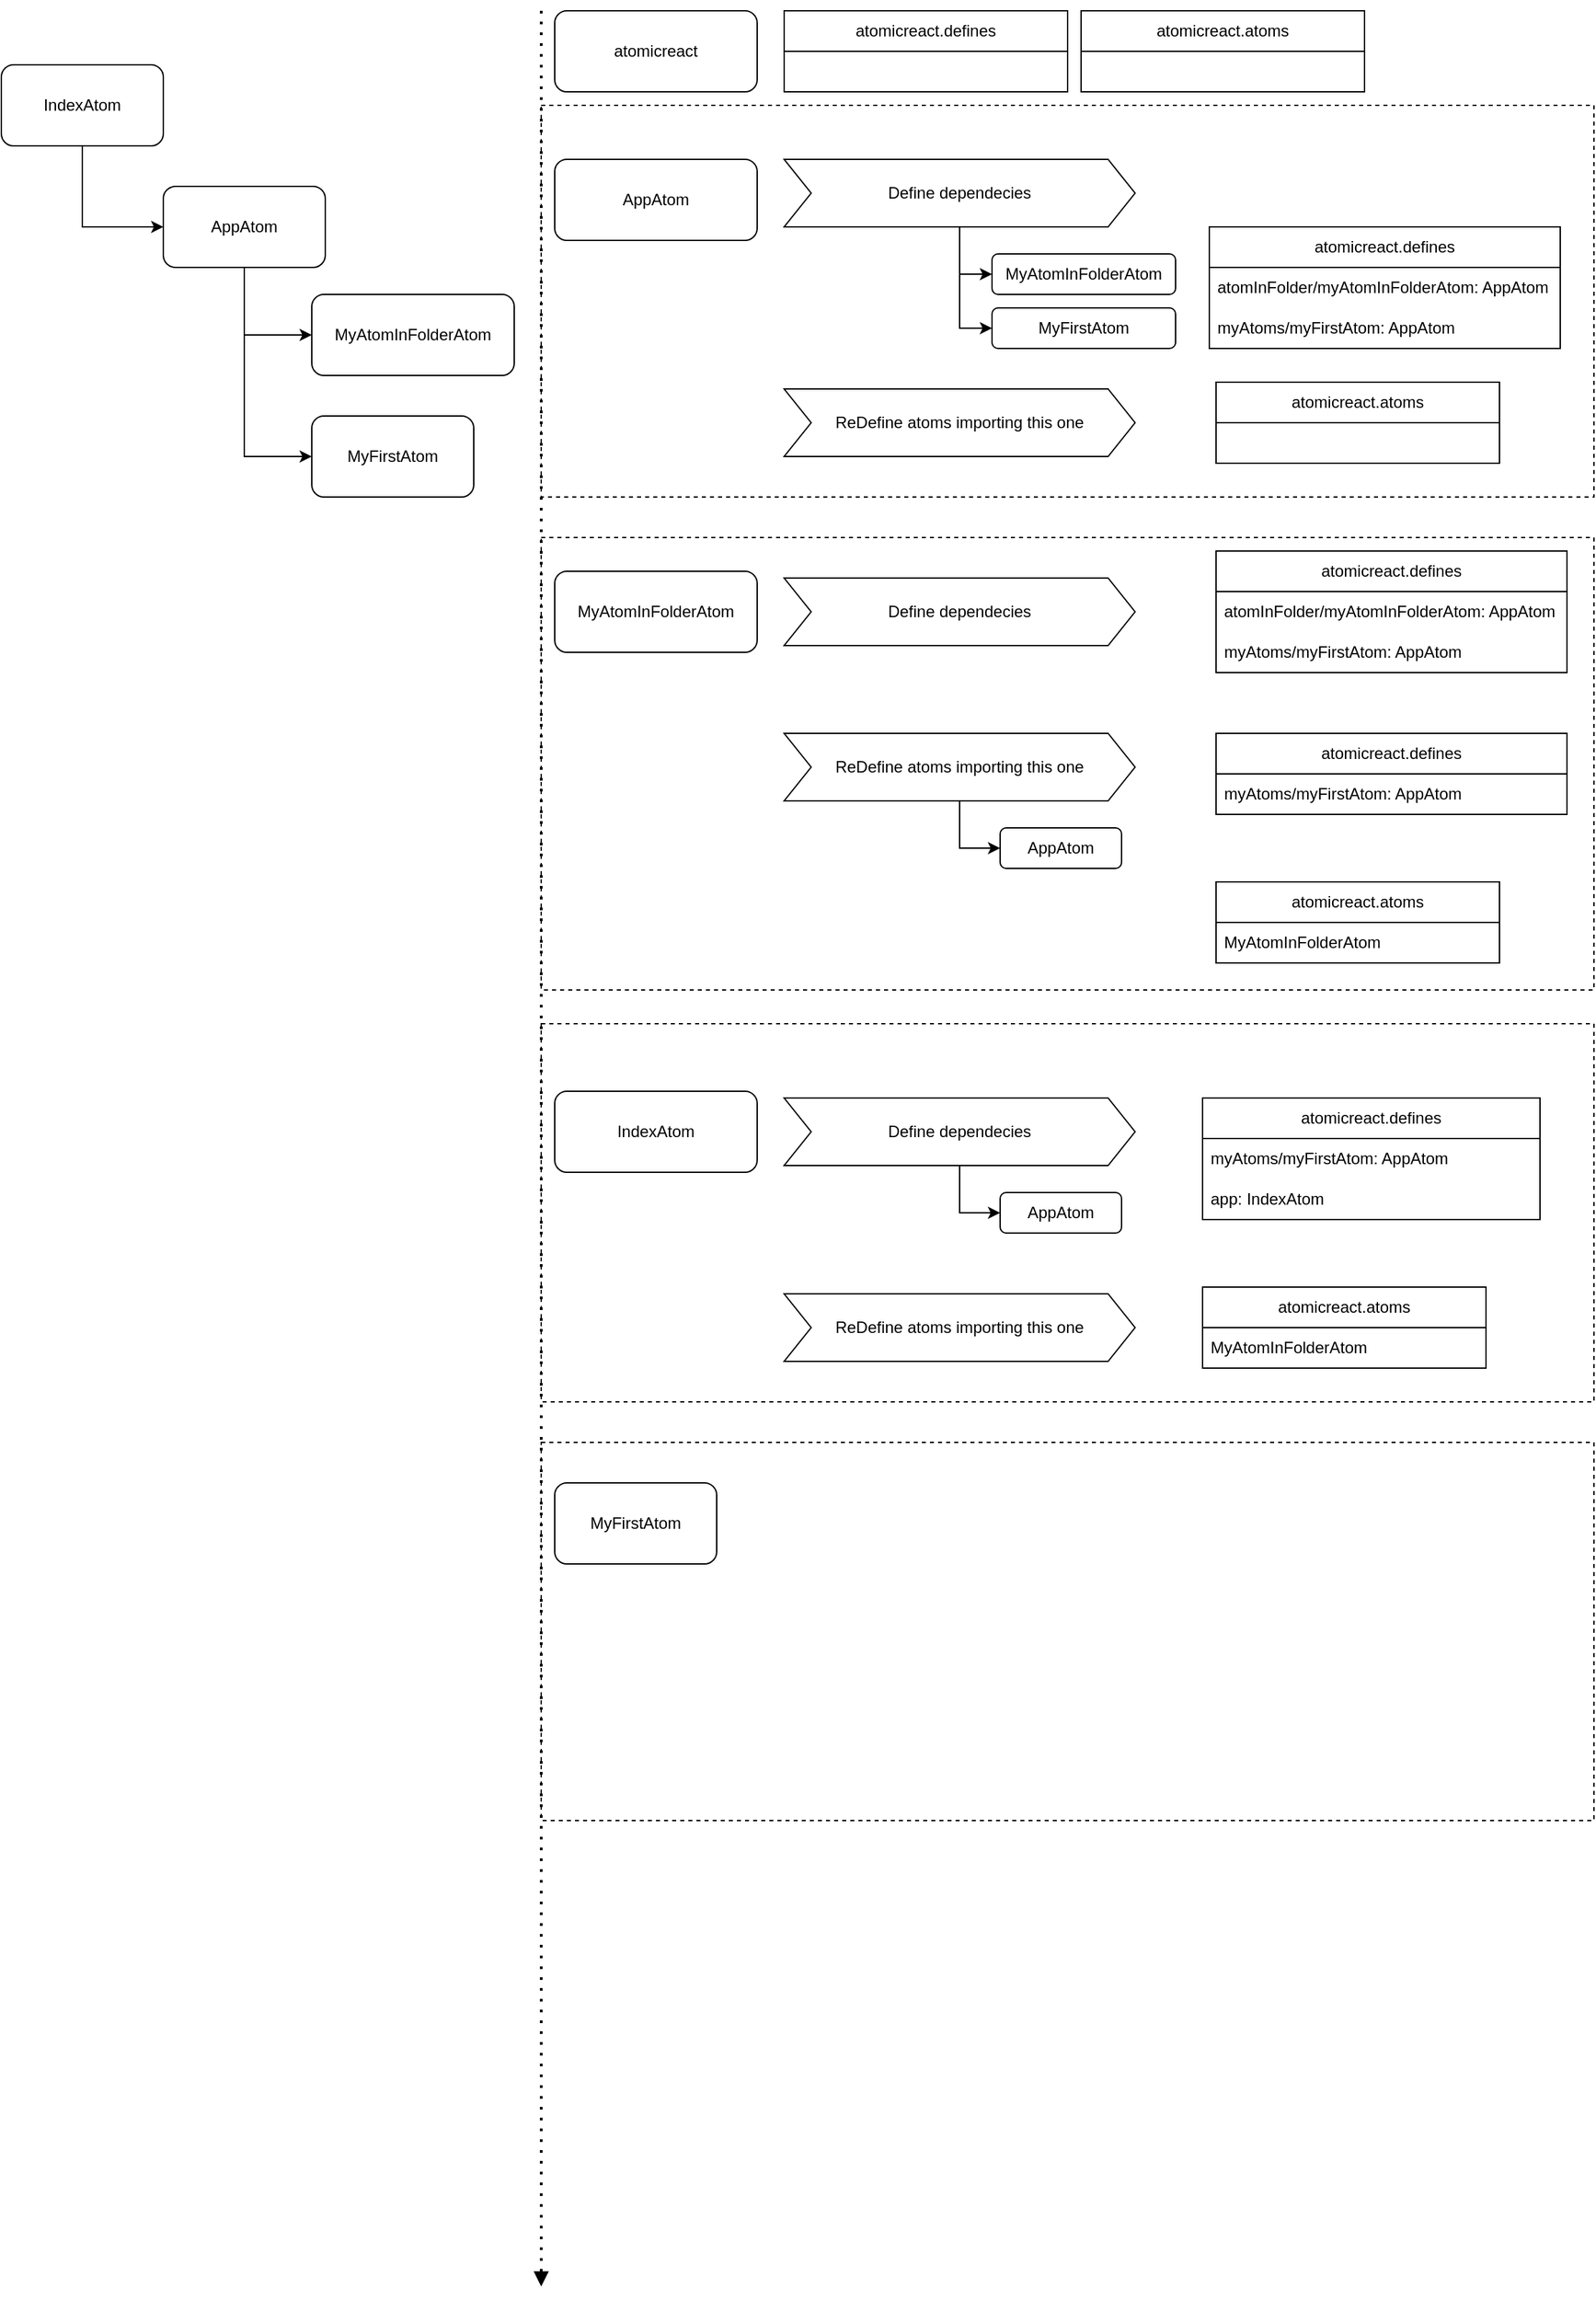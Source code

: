 <mxfile version="22.1.16" type="github">
  <diagram name="Página-1" id="zLWKFBo0BfelDE4MzV_v">
    <mxGraphModel dx="1890" dy="794" grid="1" gridSize="10" guides="1" tooltips="1" connect="1" arrows="1" fold="1" page="1" pageScale="1" pageWidth="1654" pageHeight="1169" math="0" shadow="0">
      <root>
        <mxCell id="0" />
        <mxCell id="1" parent="0" />
        <mxCell id="tRrPQd9gGLpKsUqzO6ij-82" value="" style="rounded=0;whiteSpace=wrap;html=1;fillColor=none;dashed=1;" vertex="1" parent="1">
          <mxGeometry x="510" y="1130" width="780" height="280" as="geometry" />
        </mxCell>
        <mxCell id="tRrPQd9gGLpKsUqzO6ij-64" value="" style="rounded=0;whiteSpace=wrap;html=1;fillColor=none;dashed=1;" vertex="1" parent="1">
          <mxGeometry x="510" y="820" width="780" height="280" as="geometry" />
        </mxCell>
        <mxCell id="tRrPQd9gGLpKsUqzO6ij-52" value="" style="rounded=0;whiteSpace=wrap;html=1;fillColor=none;dashed=1;" vertex="1" parent="1">
          <mxGeometry x="510" y="460" width="780" height="335" as="geometry" />
        </mxCell>
        <mxCell id="tRrPQd9gGLpKsUqzO6ij-51" value="" style="rounded=0;whiteSpace=wrap;html=1;fillColor=none;dashed=1;" vertex="1" parent="1">
          <mxGeometry x="510" y="140" width="780" height="290" as="geometry" />
        </mxCell>
        <mxCell id="tRrPQd9gGLpKsUqzO6ij-5" style="edgeStyle=orthogonalEdgeStyle;rounded=0;orthogonalLoop=1;jettySize=auto;html=1;entryX=0;entryY=0.5;entryDx=0;entryDy=0;" edge="1" parent="1" source="tRrPQd9gGLpKsUqzO6ij-1" target="tRrPQd9gGLpKsUqzO6ij-2">
          <mxGeometry relative="1" as="geometry" />
        </mxCell>
        <mxCell id="tRrPQd9gGLpKsUqzO6ij-6" style="edgeStyle=orthogonalEdgeStyle;rounded=0;orthogonalLoop=1;jettySize=auto;html=1;entryX=0;entryY=0.5;entryDx=0;entryDy=0;" edge="1" parent="1" source="tRrPQd9gGLpKsUqzO6ij-1" target="tRrPQd9gGLpKsUqzO6ij-4">
          <mxGeometry relative="1" as="geometry" />
        </mxCell>
        <mxCell id="tRrPQd9gGLpKsUqzO6ij-1" value="&lt;div&gt;AppAtom&lt;/div&gt;" style="rounded=1;whiteSpace=wrap;html=1;" vertex="1" parent="1">
          <mxGeometry x="230" y="200" width="120" height="60" as="geometry" />
        </mxCell>
        <mxCell id="tRrPQd9gGLpKsUqzO6ij-2" value="MyAtomInFolderAtom" style="rounded=1;whiteSpace=wrap;html=1;" vertex="1" parent="1">
          <mxGeometry x="340" y="280" width="150" height="60" as="geometry" />
        </mxCell>
        <mxCell id="tRrPQd9gGLpKsUqzO6ij-7" style="edgeStyle=orthogonalEdgeStyle;rounded=0;orthogonalLoop=1;jettySize=auto;html=1;entryX=0;entryY=0.5;entryDx=0;entryDy=0;" edge="1" parent="1" source="tRrPQd9gGLpKsUqzO6ij-3" target="tRrPQd9gGLpKsUqzO6ij-1">
          <mxGeometry relative="1" as="geometry" />
        </mxCell>
        <mxCell id="tRrPQd9gGLpKsUqzO6ij-3" value="IndexAtom" style="rounded=1;whiteSpace=wrap;html=1;" vertex="1" parent="1">
          <mxGeometry x="110" y="110" width="120" height="60" as="geometry" />
        </mxCell>
        <mxCell id="tRrPQd9gGLpKsUqzO6ij-4" value="MyFirstAtom" style="rounded=1;whiteSpace=wrap;html=1;" vertex="1" parent="1">
          <mxGeometry x="340" y="370" width="120" height="60" as="geometry" />
        </mxCell>
        <mxCell id="tRrPQd9gGLpKsUqzO6ij-8" value="" style="endArrow=block;dashed=1;html=1;dashPattern=1 3;strokeWidth=2;rounded=0;startArrow=none;startFill=0;endFill=1;" edge="1" parent="1">
          <mxGeometry width="50" height="50" relative="1" as="geometry">
            <mxPoint x="510" y="70" as="sourcePoint" />
            <mxPoint x="510" y="1755" as="targetPoint" />
          </mxGeometry>
        </mxCell>
        <mxCell id="tRrPQd9gGLpKsUqzO6ij-9" value="&lt;div&gt;AppAtom&lt;/div&gt;" style="rounded=1;whiteSpace=wrap;html=1;" vertex="1" parent="1">
          <mxGeometry x="520" y="180" width="150" height="60" as="geometry" />
        </mxCell>
        <mxCell id="tRrPQd9gGLpKsUqzO6ij-10" value="MyAtomInFolderAtom" style="rounded=1;whiteSpace=wrap;html=1;" vertex="1" parent="1">
          <mxGeometry x="520" y="485" width="150" height="60" as="geometry" />
        </mxCell>
        <mxCell id="tRrPQd9gGLpKsUqzO6ij-11" value="IndexAtom" style="rounded=1;whiteSpace=wrap;html=1;" vertex="1" parent="1">
          <mxGeometry x="520" y="870" width="150" height="60" as="geometry" />
        </mxCell>
        <mxCell id="tRrPQd9gGLpKsUqzO6ij-12" value="atomicreact.defines" style="swimlane;fontStyle=0;childLayout=stackLayout;horizontal=1;startSize=30;horizontalStack=0;resizeParent=1;resizeParentMax=0;resizeLast=0;collapsible=1;marginBottom=0;whiteSpace=wrap;html=1;" vertex="1" parent="1">
          <mxGeometry x="1005" y="230" width="260" height="90" as="geometry" />
        </mxCell>
        <mxCell id="tRrPQd9gGLpKsUqzO6ij-13" value="atomInFolder/myAtomInFolderAtom: AppAtom" style="text;strokeColor=none;fillColor=none;align=left;verticalAlign=middle;spacingLeft=4;spacingRight=4;overflow=hidden;points=[[0,0.5],[1,0.5]];portConstraint=eastwest;rotatable=0;whiteSpace=wrap;html=1;" vertex="1" parent="tRrPQd9gGLpKsUqzO6ij-12">
          <mxGeometry y="30" width="260" height="30" as="geometry" />
        </mxCell>
        <mxCell id="tRrPQd9gGLpKsUqzO6ij-14" value="myAtoms/myFirstAtom: AppAtom" style="text;strokeColor=none;fillColor=none;align=left;verticalAlign=middle;spacingLeft=4;spacingRight=4;overflow=hidden;points=[[0,0.5],[1,0.5]];portConstraint=eastwest;rotatable=0;whiteSpace=wrap;html=1;" vertex="1" parent="tRrPQd9gGLpKsUqzO6ij-12">
          <mxGeometry y="60" width="260" height="30" as="geometry" />
        </mxCell>
        <mxCell id="tRrPQd9gGLpKsUqzO6ij-26" style="edgeStyle=orthogonalEdgeStyle;rounded=0;orthogonalLoop=1;jettySize=auto;html=1;entryX=0;entryY=0.5;entryDx=0;entryDy=0;" edge="1" parent="1" source="tRrPQd9gGLpKsUqzO6ij-19" target="tRrPQd9gGLpKsUqzO6ij-21">
          <mxGeometry relative="1" as="geometry" />
        </mxCell>
        <mxCell id="tRrPQd9gGLpKsUqzO6ij-19" value="ReDefine atoms importing this one" style="shape=step;perimeter=stepPerimeter;whiteSpace=wrap;html=1;fixedSize=1;" vertex="1" parent="1">
          <mxGeometry x="690" y="605" width="260" height="50" as="geometry" />
        </mxCell>
        <mxCell id="tRrPQd9gGLpKsUqzO6ij-21" value="&lt;div&gt;AppAtom&lt;/div&gt;" style="rounded=1;whiteSpace=wrap;html=1;" vertex="1" parent="1">
          <mxGeometry x="850" y="675" width="90" height="30" as="geometry" />
        </mxCell>
        <mxCell id="tRrPQd9gGLpKsUqzO6ij-27" value="atomicreact" style="rounded=1;whiteSpace=wrap;html=1;" vertex="1" parent="1">
          <mxGeometry x="520" y="70" width="150" height="60" as="geometry" />
        </mxCell>
        <mxCell id="tRrPQd9gGLpKsUqzO6ij-34" value="atomicreact.atoms" style="swimlane;fontStyle=0;childLayout=stackLayout;horizontal=1;startSize=30;horizontalStack=0;resizeParent=1;resizeParentMax=0;resizeLast=0;collapsible=1;marginBottom=0;whiteSpace=wrap;html=1;" vertex="1" parent="1">
          <mxGeometry x="1010" y="345" width="210" height="60" as="geometry" />
        </mxCell>
        <mxCell id="tRrPQd9gGLpKsUqzO6ij-37" value="atomicreact.atoms" style="swimlane;fontStyle=0;childLayout=stackLayout;horizontal=1;startSize=30;horizontalStack=0;resizeParent=1;resizeParentMax=0;resizeLast=0;collapsible=1;marginBottom=0;whiteSpace=wrap;html=1;" vertex="1" parent="1">
          <mxGeometry x="1010" y="715" width="210" height="60" as="geometry" />
        </mxCell>
        <mxCell id="tRrPQd9gGLpKsUqzO6ij-42" value="MyAtomInFolderAtom" style="text;strokeColor=none;fillColor=none;align=left;verticalAlign=middle;spacingLeft=4;spacingRight=4;overflow=hidden;points=[[0,0.5],[1,0.5]];portConstraint=eastwest;rotatable=0;whiteSpace=wrap;html=1;" vertex="1" parent="tRrPQd9gGLpKsUqzO6ij-37">
          <mxGeometry y="30" width="210" height="30" as="geometry" />
        </mxCell>
        <mxCell id="tRrPQd9gGLpKsUqzO6ij-76" style="edgeStyle=orthogonalEdgeStyle;rounded=0;orthogonalLoop=1;jettySize=auto;html=1;entryX=0;entryY=0.5;entryDx=0;entryDy=0;" edge="1" parent="1" source="tRrPQd9gGLpKsUqzO6ij-43" target="tRrPQd9gGLpKsUqzO6ij-73">
          <mxGeometry relative="1" as="geometry" />
        </mxCell>
        <mxCell id="tRrPQd9gGLpKsUqzO6ij-77" style="edgeStyle=orthogonalEdgeStyle;rounded=0;orthogonalLoop=1;jettySize=auto;html=1;entryX=0;entryY=0.5;entryDx=0;entryDy=0;" edge="1" parent="1" source="tRrPQd9gGLpKsUqzO6ij-43" target="tRrPQd9gGLpKsUqzO6ij-74">
          <mxGeometry relative="1" as="geometry" />
        </mxCell>
        <mxCell id="tRrPQd9gGLpKsUqzO6ij-43" value="Define dependecies" style="shape=step;perimeter=stepPerimeter;whiteSpace=wrap;html=1;fixedSize=1;" vertex="1" parent="1">
          <mxGeometry x="690" y="180" width="260" height="50" as="geometry" />
        </mxCell>
        <mxCell id="tRrPQd9gGLpKsUqzO6ij-45" value="ReDefine atoms importing this one" style="shape=step;perimeter=stepPerimeter;whiteSpace=wrap;html=1;fixedSize=1;" vertex="1" parent="1">
          <mxGeometry x="690" y="350" width="260" height="50" as="geometry" />
        </mxCell>
        <mxCell id="tRrPQd9gGLpKsUqzO6ij-47" value="atomicreact.atoms" style="swimlane;fontStyle=0;childLayout=stackLayout;horizontal=1;startSize=30;horizontalStack=0;resizeParent=1;resizeParentMax=0;resizeLast=0;collapsible=1;marginBottom=0;whiteSpace=wrap;html=1;" vertex="1" parent="1">
          <mxGeometry x="910" y="70" width="210" height="60" as="geometry" />
        </mxCell>
        <mxCell id="tRrPQd9gGLpKsUqzO6ij-48" value="atomicreact.defines" style="swimlane;fontStyle=0;childLayout=stackLayout;horizontal=1;startSize=30;horizontalStack=0;resizeParent=1;resizeParentMax=0;resizeLast=0;collapsible=1;marginBottom=0;whiteSpace=wrap;html=1;" vertex="1" parent="1">
          <mxGeometry x="690" y="70" width="210" height="60" as="geometry" />
        </mxCell>
        <mxCell id="tRrPQd9gGLpKsUqzO6ij-53" value="Define dependecies" style="shape=step;perimeter=stepPerimeter;whiteSpace=wrap;html=1;fixedSize=1;" vertex="1" parent="1">
          <mxGeometry x="690" y="490" width="260" height="50" as="geometry" />
        </mxCell>
        <mxCell id="tRrPQd9gGLpKsUqzO6ij-57" value="atomicreact.defines" style="swimlane;fontStyle=0;childLayout=stackLayout;horizontal=1;startSize=30;horizontalStack=0;resizeParent=1;resizeParentMax=0;resizeLast=0;collapsible=1;marginBottom=0;whiteSpace=wrap;html=1;" vertex="1" parent="1">
          <mxGeometry x="1010" y="470" width="260" height="90" as="geometry" />
        </mxCell>
        <mxCell id="tRrPQd9gGLpKsUqzO6ij-58" value="atomInFolder/myAtomInFolderAtom: AppAtom" style="text;strokeColor=none;fillColor=none;align=left;verticalAlign=middle;spacingLeft=4;spacingRight=4;overflow=hidden;points=[[0,0.5],[1,0.5]];portConstraint=eastwest;rotatable=0;whiteSpace=wrap;html=1;" vertex="1" parent="tRrPQd9gGLpKsUqzO6ij-57">
          <mxGeometry y="30" width="260" height="30" as="geometry" />
        </mxCell>
        <mxCell id="tRrPQd9gGLpKsUqzO6ij-59" value="myAtoms/myFirstAtom: AppAtom" style="text;strokeColor=none;fillColor=none;align=left;verticalAlign=middle;spacingLeft=4;spacingRight=4;overflow=hidden;points=[[0,0.5],[1,0.5]];portConstraint=eastwest;rotatable=0;whiteSpace=wrap;html=1;" vertex="1" parent="tRrPQd9gGLpKsUqzO6ij-57">
          <mxGeometry y="60" width="260" height="30" as="geometry" />
        </mxCell>
        <mxCell id="tRrPQd9gGLpKsUqzO6ij-60" value="atomicreact.defines" style="swimlane;fontStyle=0;childLayout=stackLayout;horizontal=1;startSize=30;horizontalStack=0;resizeParent=1;resizeParentMax=0;resizeLast=0;collapsible=1;marginBottom=0;whiteSpace=wrap;html=1;" vertex="1" parent="1">
          <mxGeometry x="1010" y="605" width="260" height="60" as="geometry" />
        </mxCell>
        <mxCell id="tRrPQd9gGLpKsUqzO6ij-62" value="myAtoms/myFirstAtom: AppAtom" style="text;strokeColor=none;fillColor=none;align=left;verticalAlign=middle;spacingLeft=4;spacingRight=4;overflow=hidden;points=[[0,0.5],[1,0.5]];portConstraint=eastwest;rotatable=0;whiteSpace=wrap;html=1;" vertex="1" parent="tRrPQd9gGLpKsUqzO6ij-60">
          <mxGeometry y="30" width="260" height="30" as="geometry" />
        </mxCell>
        <mxCell id="tRrPQd9gGLpKsUqzO6ij-79" style="edgeStyle=orthogonalEdgeStyle;rounded=0;orthogonalLoop=1;jettySize=auto;html=1;entryX=0;entryY=0.5;entryDx=0;entryDy=0;" edge="1" parent="1" source="tRrPQd9gGLpKsUqzO6ij-65" target="tRrPQd9gGLpKsUqzO6ij-78">
          <mxGeometry relative="1" as="geometry" />
        </mxCell>
        <mxCell id="tRrPQd9gGLpKsUqzO6ij-65" value="Define dependecies" style="shape=step;perimeter=stepPerimeter;whiteSpace=wrap;html=1;fixedSize=1;" vertex="1" parent="1">
          <mxGeometry x="690" y="875" width="260" height="50" as="geometry" />
        </mxCell>
        <mxCell id="tRrPQd9gGLpKsUqzO6ij-69" value="atomicreact.defines" style="swimlane;fontStyle=0;childLayout=stackLayout;horizontal=1;startSize=30;horizontalStack=0;resizeParent=1;resizeParentMax=0;resizeLast=0;collapsible=1;marginBottom=0;whiteSpace=wrap;html=1;" vertex="1" parent="1">
          <mxGeometry x="1000" y="875" width="250" height="90" as="geometry" />
        </mxCell>
        <mxCell id="tRrPQd9gGLpKsUqzO6ij-71" value="myAtoms/myFirstAtom: AppAtom" style="text;strokeColor=none;fillColor=none;align=left;verticalAlign=middle;spacingLeft=4;spacingRight=4;overflow=hidden;points=[[0,0.5],[1,0.5]];portConstraint=eastwest;rotatable=0;whiteSpace=wrap;html=1;" vertex="1" parent="tRrPQd9gGLpKsUqzO6ij-69">
          <mxGeometry y="30" width="250" height="30" as="geometry" />
        </mxCell>
        <mxCell id="tRrPQd9gGLpKsUqzO6ij-70" value="app: IndexAtom" style="text;strokeColor=none;fillColor=none;align=left;verticalAlign=middle;spacingLeft=4;spacingRight=4;overflow=hidden;points=[[0,0.5],[1,0.5]];portConstraint=eastwest;rotatable=0;whiteSpace=wrap;html=1;" vertex="1" parent="tRrPQd9gGLpKsUqzO6ij-69">
          <mxGeometry y="60" width="250" height="30" as="geometry" />
        </mxCell>
        <mxCell id="tRrPQd9gGLpKsUqzO6ij-72" value="ReDefine atoms importing this one" style="shape=step;perimeter=stepPerimeter;whiteSpace=wrap;html=1;fixedSize=1;" vertex="1" parent="1">
          <mxGeometry x="690" y="1020" width="260" height="50" as="geometry" />
        </mxCell>
        <mxCell id="tRrPQd9gGLpKsUqzO6ij-73" value="MyAtomInFolderAtom" style="rounded=1;whiteSpace=wrap;html=1;" vertex="1" parent="1">
          <mxGeometry x="844" y="250" width="136" height="30" as="geometry" />
        </mxCell>
        <mxCell id="tRrPQd9gGLpKsUqzO6ij-74" value="MyFirstAtom" style="rounded=1;whiteSpace=wrap;html=1;" vertex="1" parent="1">
          <mxGeometry x="844" y="290" width="136" height="30" as="geometry" />
        </mxCell>
        <mxCell id="tRrPQd9gGLpKsUqzO6ij-78" value="&lt;div&gt;AppAtom&lt;/div&gt;" style="rounded=1;whiteSpace=wrap;html=1;" vertex="1" parent="1">
          <mxGeometry x="850" y="945" width="90" height="30" as="geometry" />
        </mxCell>
        <mxCell id="tRrPQd9gGLpKsUqzO6ij-80" value="atomicreact.atoms" style="swimlane;fontStyle=0;childLayout=stackLayout;horizontal=1;startSize=30;horizontalStack=0;resizeParent=1;resizeParentMax=0;resizeLast=0;collapsible=1;marginBottom=0;whiteSpace=wrap;html=1;" vertex="1" parent="1">
          <mxGeometry x="1000" y="1015" width="210" height="60" as="geometry" />
        </mxCell>
        <mxCell id="tRrPQd9gGLpKsUqzO6ij-81" value="MyAtomInFolderAtom" style="text;strokeColor=none;fillColor=none;align=left;verticalAlign=middle;spacingLeft=4;spacingRight=4;overflow=hidden;points=[[0,0.5],[1,0.5]];portConstraint=eastwest;rotatable=0;whiteSpace=wrap;html=1;" vertex="1" parent="tRrPQd9gGLpKsUqzO6ij-80">
          <mxGeometry y="30" width="210" height="30" as="geometry" />
        </mxCell>
        <mxCell id="tRrPQd9gGLpKsUqzO6ij-84" value="MyFirstAtom" style="rounded=1;whiteSpace=wrap;html=1;" vertex="1" parent="1">
          <mxGeometry x="520" y="1160" width="120" height="60" as="geometry" />
        </mxCell>
      </root>
    </mxGraphModel>
  </diagram>
</mxfile>
